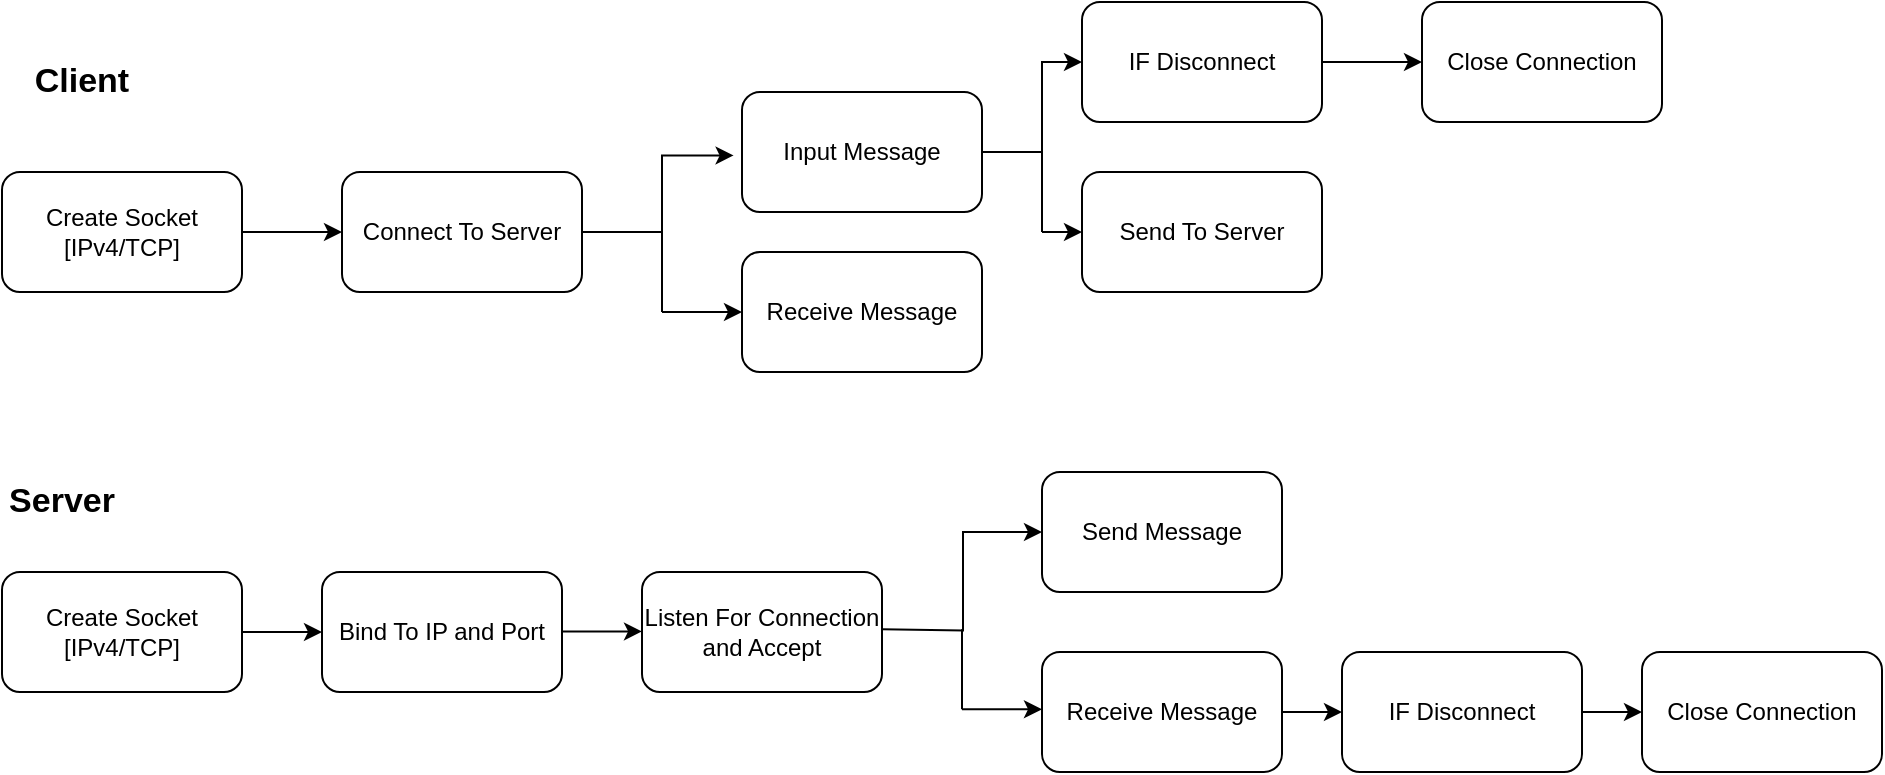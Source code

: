 <mxfile version="21.2.2" type="github">
  <diagram name="Page-1" id="1N_BfzQ-c7qrkwQ4BjGS">
    <mxGraphModel dx="1195" dy="583" grid="1" gridSize="10" guides="1" tooltips="1" connect="1" arrows="1" fold="1" page="1" pageScale="1" pageWidth="3300" pageHeight="4681" math="0" shadow="0">
      <root>
        <mxCell id="0" />
        <mxCell id="1" parent="0" />
        <mxCell id="5pDnqde2rJeJJsAPPPql-5" style="edgeStyle=orthogonalEdgeStyle;rounded=0;orthogonalLoop=1;jettySize=auto;html=1;entryX=0;entryY=0.5;entryDx=0;entryDy=0;" edge="1" parent="1" source="5pDnqde2rJeJJsAPPPql-1" target="5pDnqde2rJeJJsAPPPql-2">
          <mxGeometry relative="1" as="geometry" />
        </mxCell>
        <mxCell id="5pDnqde2rJeJJsAPPPql-1" value="Create Socket&lt;br&gt;[IPv4/TCP]" style="rounded=1;whiteSpace=wrap;html=1;" vertex="1" parent="1">
          <mxGeometry x="470" y="250" width="120" height="60" as="geometry" />
        </mxCell>
        <mxCell id="5pDnqde2rJeJJsAPPPql-6" style="edgeStyle=orthogonalEdgeStyle;rounded=0;orthogonalLoop=1;jettySize=auto;html=1;entryX=-0.035;entryY=0.529;entryDx=0;entryDy=0;entryPerimeter=0;" edge="1" parent="1" source="5pDnqde2rJeJJsAPPPql-2" target="5pDnqde2rJeJJsAPPPql-3">
          <mxGeometry relative="1" as="geometry" />
        </mxCell>
        <mxCell id="5pDnqde2rJeJJsAPPPql-2" value="Connect To Server" style="rounded=1;whiteSpace=wrap;html=1;" vertex="1" parent="1">
          <mxGeometry x="640" y="250" width="120" height="60" as="geometry" />
        </mxCell>
        <mxCell id="5pDnqde2rJeJJsAPPPql-15" style="edgeStyle=orthogonalEdgeStyle;rounded=0;orthogonalLoop=1;jettySize=auto;html=1;entryX=0;entryY=0.5;entryDx=0;entryDy=0;" edge="1" parent="1" source="5pDnqde2rJeJJsAPPPql-3" target="5pDnqde2rJeJJsAPPPql-12">
          <mxGeometry relative="1" as="geometry">
            <Array as="points">
              <mxPoint x="990" y="240" />
              <mxPoint x="990" y="195" />
            </Array>
          </mxGeometry>
        </mxCell>
        <mxCell id="5pDnqde2rJeJJsAPPPql-3" value="Input Message" style="rounded=1;whiteSpace=wrap;html=1;" vertex="1" parent="1">
          <mxGeometry x="840" y="210" width="120" height="60" as="geometry" />
        </mxCell>
        <mxCell id="5pDnqde2rJeJJsAPPPql-4" value="Receive Message" style="rounded=1;whiteSpace=wrap;html=1;" vertex="1" parent="1">
          <mxGeometry x="840" y="290" width="120" height="60" as="geometry" />
        </mxCell>
        <mxCell id="5pDnqde2rJeJJsAPPPql-9" value="" style="endArrow=none;html=1;rounded=0;" edge="1" parent="1">
          <mxGeometry width="50" height="50" relative="1" as="geometry">
            <mxPoint x="800" y="320" as="sourcePoint" />
            <mxPoint x="800" y="280" as="targetPoint" />
          </mxGeometry>
        </mxCell>
        <mxCell id="5pDnqde2rJeJJsAPPPql-10" value="" style="endArrow=classic;html=1;rounded=0;entryX=0;entryY=0.5;entryDx=0;entryDy=0;" edge="1" parent="1" target="5pDnqde2rJeJJsAPPPql-4">
          <mxGeometry width="50" height="50" relative="1" as="geometry">
            <mxPoint x="800" y="320" as="sourcePoint" />
            <mxPoint x="770" y="320" as="targetPoint" />
          </mxGeometry>
        </mxCell>
        <mxCell id="5pDnqde2rJeJJsAPPPql-11" value="&lt;b&gt;&lt;font style=&quot;font-size: 17px;&quot;&gt;Server&lt;/font&gt;&lt;/b&gt;" style="text;html=1;strokeColor=none;fillColor=none;align=center;verticalAlign=middle;whiteSpace=wrap;rounded=0;" vertex="1" parent="1">
          <mxGeometry x="470" y="400" width="60" height="30" as="geometry" />
        </mxCell>
        <mxCell id="5pDnqde2rJeJJsAPPPql-20" style="edgeStyle=orthogonalEdgeStyle;rounded=0;orthogonalLoop=1;jettySize=auto;html=1;entryX=0;entryY=0.5;entryDx=0;entryDy=0;" edge="1" parent="1" source="5pDnqde2rJeJJsAPPPql-12" target="5pDnqde2rJeJJsAPPPql-14">
          <mxGeometry relative="1" as="geometry" />
        </mxCell>
        <mxCell id="5pDnqde2rJeJJsAPPPql-12" value="IF Disconnect" style="rounded=1;whiteSpace=wrap;html=1;" vertex="1" parent="1">
          <mxGeometry x="1010" y="165" width="120" height="60" as="geometry" />
        </mxCell>
        <mxCell id="5pDnqde2rJeJJsAPPPql-13" value="Send To Server" style="rounded=1;whiteSpace=wrap;html=1;" vertex="1" parent="1">
          <mxGeometry x="1010" y="250" width="120" height="60" as="geometry" />
        </mxCell>
        <mxCell id="5pDnqde2rJeJJsAPPPql-14" value="Close Connection" style="rounded=1;whiteSpace=wrap;html=1;" vertex="1" parent="1">
          <mxGeometry x="1180" y="165" width="120" height="60" as="geometry" />
        </mxCell>
        <mxCell id="5pDnqde2rJeJJsAPPPql-16" value="" style="endArrow=none;html=1;rounded=0;" edge="1" parent="1">
          <mxGeometry width="50" height="50" relative="1" as="geometry">
            <mxPoint x="990" y="280" as="sourcePoint" />
            <mxPoint x="990" y="240" as="targetPoint" />
          </mxGeometry>
        </mxCell>
        <mxCell id="5pDnqde2rJeJJsAPPPql-19" value="" style="endArrow=classic;html=1;rounded=0;entryX=0;entryY=0.5;entryDx=0;entryDy=0;" edge="1" parent="1" target="5pDnqde2rJeJJsAPPPql-13">
          <mxGeometry width="50" height="50" relative="1" as="geometry">
            <mxPoint x="990" y="280" as="sourcePoint" />
            <mxPoint x="960" y="290" as="targetPoint" />
          </mxGeometry>
        </mxCell>
        <mxCell id="5pDnqde2rJeJJsAPPPql-21" value="&lt;b&gt;&lt;font style=&quot;font-size: 17px;&quot;&gt;Client&lt;/font&gt;&lt;/b&gt;" style="text;html=1;strokeColor=none;fillColor=none;align=center;verticalAlign=middle;whiteSpace=wrap;rounded=0;" vertex="1" parent="1">
          <mxGeometry x="480" y="190" width="60" height="30" as="geometry" />
        </mxCell>
        <mxCell id="5pDnqde2rJeJJsAPPPql-25" style="edgeStyle=orthogonalEdgeStyle;rounded=0;orthogonalLoop=1;jettySize=auto;html=1;entryX=0;entryY=0.5;entryDx=0;entryDy=0;" edge="1" parent="1" source="5pDnqde2rJeJJsAPPPql-22" target="5pDnqde2rJeJJsAPPPql-23">
          <mxGeometry relative="1" as="geometry" />
        </mxCell>
        <mxCell id="5pDnqde2rJeJJsAPPPql-22" value="Create Socket&lt;br&gt;[IPv4/TCP]" style="rounded=1;whiteSpace=wrap;html=1;" vertex="1" parent="1">
          <mxGeometry x="470" y="450" width="120" height="60" as="geometry" />
        </mxCell>
        <mxCell id="5pDnqde2rJeJJsAPPPql-23" value="Bind To IP and Port" style="rounded=1;whiteSpace=wrap;html=1;" vertex="1" parent="1">
          <mxGeometry x="630" y="450" width="120" height="60" as="geometry" />
        </mxCell>
        <mxCell id="5pDnqde2rJeJJsAPPPql-24" value="Listen For Connection&lt;br&gt;and Accept" style="rounded=1;whiteSpace=wrap;html=1;" vertex="1" parent="1">
          <mxGeometry x="790" y="450" width="120" height="60" as="geometry" />
        </mxCell>
        <mxCell id="5pDnqde2rJeJJsAPPPql-26" style="edgeStyle=orthogonalEdgeStyle;rounded=0;orthogonalLoop=1;jettySize=auto;html=1;entryX=0;entryY=0.5;entryDx=0;entryDy=0;" edge="1" parent="1">
          <mxGeometry relative="1" as="geometry">
            <mxPoint x="750" y="479.71" as="sourcePoint" />
            <mxPoint x="790" y="479.71" as="targetPoint" />
            <Array as="points">
              <mxPoint x="771" y="480" />
              <mxPoint x="771" y="480" />
            </Array>
          </mxGeometry>
        </mxCell>
        <mxCell id="5pDnqde2rJeJJsAPPPql-27" value="Send Message" style="rounded=1;whiteSpace=wrap;html=1;" vertex="1" parent="1">
          <mxGeometry x="990" y="400" width="120" height="60" as="geometry" />
        </mxCell>
        <mxCell id="5pDnqde2rJeJJsAPPPql-33" style="edgeStyle=orthogonalEdgeStyle;rounded=0;orthogonalLoop=1;jettySize=auto;html=1;entryX=0;entryY=0.5;entryDx=0;entryDy=0;" edge="1" parent="1" source="5pDnqde2rJeJJsAPPPql-28" target="5pDnqde2rJeJJsAPPPql-32">
          <mxGeometry relative="1" as="geometry" />
        </mxCell>
        <mxCell id="5pDnqde2rJeJJsAPPPql-28" value="Receive Message" style="rounded=1;whiteSpace=wrap;html=1;" vertex="1" parent="1">
          <mxGeometry x="990" y="490" width="120" height="60" as="geometry" />
        </mxCell>
        <mxCell id="5pDnqde2rJeJJsAPPPql-29" style="edgeStyle=orthogonalEdgeStyle;rounded=0;orthogonalLoop=1;jettySize=auto;html=1;entryX=0;entryY=0.5;entryDx=0;entryDy=0;" edge="1" parent="1" target="5pDnqde2rJeJJsAPPPql-27">
          <mxGeometry relative="1" as="geometry">
            <mxPoint x="910" y="478.66" as="sourcePoint" />
            <mxPoint x="986" y="440.66" as="targetPoint" />
          </mxGeometry>
        </mxCell>
        <mxCell id="5pDnqde2rJeJJsAPPPql-30" value="" style="endArrow=none;html=1;rounded=0;" edge="1" parent="1">
          <mxGeometry width="50" height="50" relative="1" as="geometry">
            <mxPoint x="950" y="518.66" as="sourcePoint" />
            <mxPoint x="950" y="478.66" as="targetPoint" />
          </mxGeometry>
        </mxCell>
        <mxCell id="5pDnqde2rJeJJsAPPPql-31" value="" style="endArrow=classic;html=1;rounded=0;entryX=0;entryY=0.5;entryDx=0;entryDy=0;" edge="1" parent="1">
          <mxGeometry width="50" height="50" relative="1" as="geometry">
            <mxPoint x="950" y="518.66" as="sourcePoint" />
            <mxPoint x="990" y="518.66" as="targetPoint" />
          </mxGeometry>
        </mxCell>
        <mxCell id="5pDnqde2rJeJJsAPPPql-35" style="edgeStyle=orthogonalEdgeStyle;rounded=0;orthogonalLoop=1;jettySize=auto;html=1;entryX=0;entryY=0.5;entryDx=0;entryDy=0;" edge="1" parent="1" source="5pDnqde2rJeJJsAPPPql-32" target="5pDnqde2rJeJJsAPPPql-34">
          <mxGeometry relative="1" as="geometry" />
        </mxCell>
        <mxCell id="5pDnqde2rJeJJsAPPPql-32" value="IF Disconnect" style="rounded=1;whiteSpace=wrap;html=1;" vertex="1" parent="1">
          <mxGeometry x="1140" y="490" width="120" height="60" as="geometry" />
        </mxCell>
        <mxCell id="5pDnqde2rJeJJsAPPPql-34" value="Close Connection" style="rounded=1;whiteSpace=wrap;html=1;" vertex="1" parent="1">
          <mxGeometry x="1290" y="490" width="120" height="60" as="geometry" />
        </mxCell>
      </root>
    </mxGraphModel>
  </diagram>
</mxfile>
